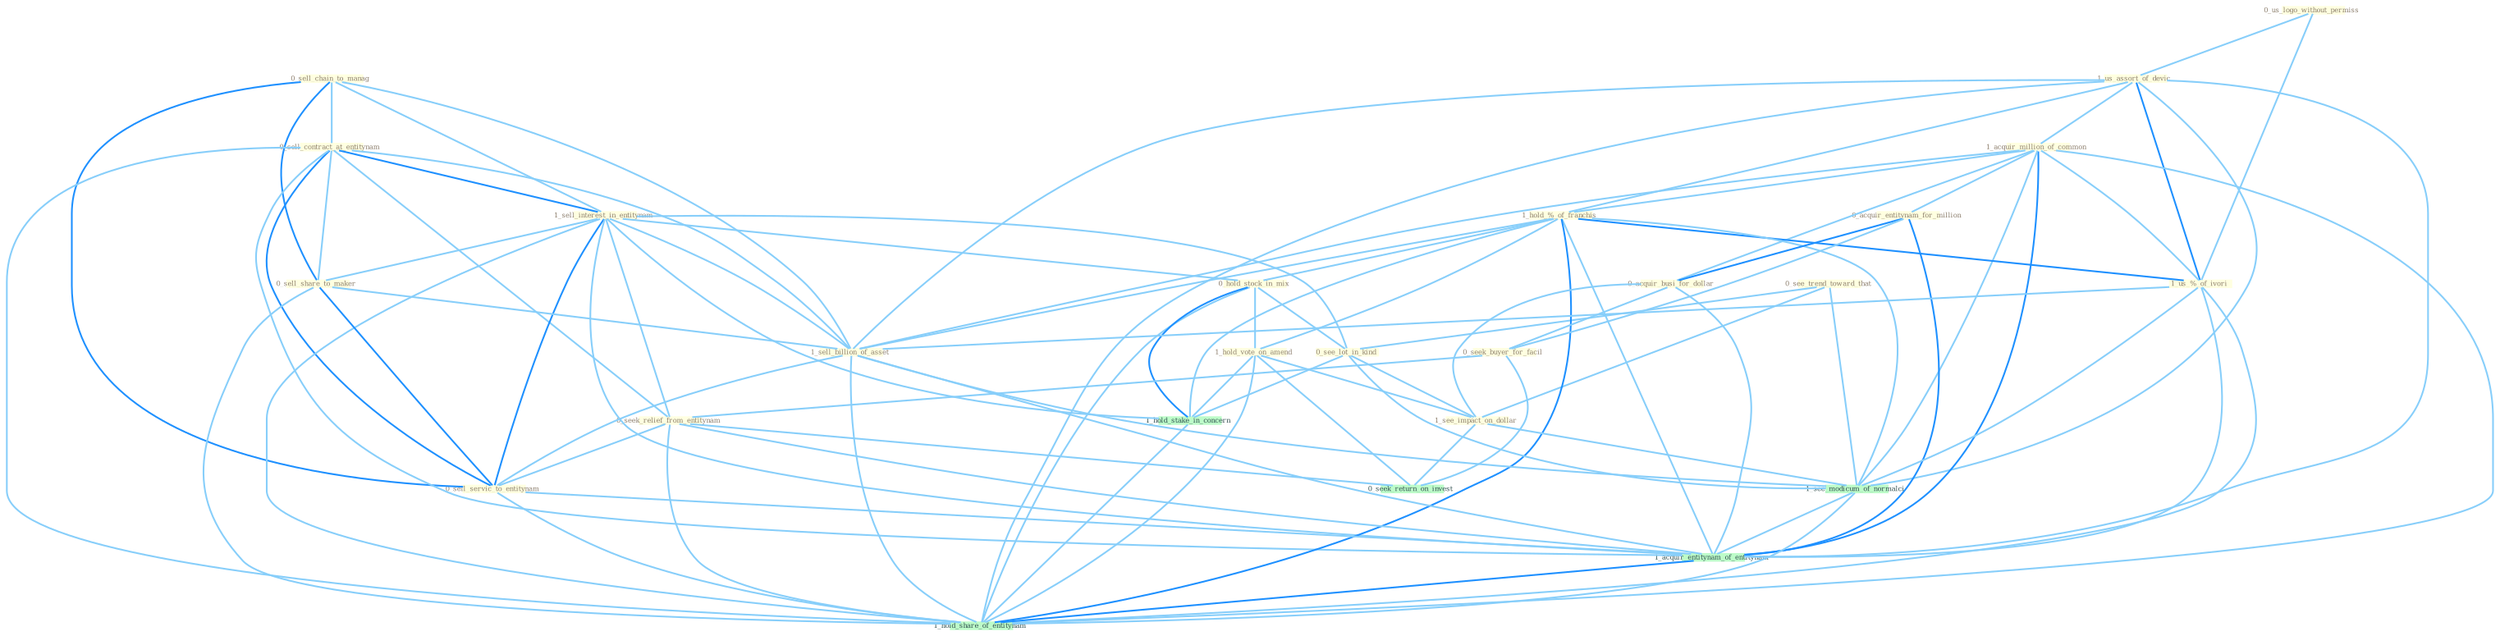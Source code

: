 Graph G{ 
    node
    [shape=polygon,style=filled,width=.5,height=.06,color="#BDFCC9",fixedsize=true,fontsize=4,
    fontcolor="#2f4f4f"];
    {node
    [color="#ffffe0", fontcolor="#8b7d6b"] "0_sell_chain_to_manag " "0_us_logo_without_permiss " "0_sell_contract_at_entitynam " "0_see_trend_toward_that " "1_us_assort_of_devic " "1_acquir_million_of_common " "1_sell_interest_in_entitynam " "1_hold_%_of_franchis " "0_hold_stock_in_mix " "0_acquir_entitynam_for_million " "1_us_%_of_ivori " "0_sell_share_to_maker " "1_hold_vote_on_amend " "0_acquir_busi_for_dollar " "0_seek_buyer_for_facil " "1_sell_billion_of_asset " "0_see_lot_in_kind " "0_seek_relief_from_entitynam " "1_see_impact_on_dollar " "0_sell_servic_to_entitynam "}
{node [color="#fff0f5", fontcolor="#b22222"]}
edge [color="#B0E2FF"];

	"0_sell_chain_to_manag " -- "0_sell_contract_at_entitynam " [w="1", color="#87cefa" ];
	"0_sell_chain_to_manag " -- "1_sell_interest_in_entitynam " [w="1", color="#87cefa" ];
	"0_sell_chain_to_manag " -- "0_sell_share_to_maker " [w="2", color="#1e90ff" , len=0.8];
	"0_sell_chain_to_manag " -- "1_sell_billion_of_asset " [w="1", color="#87cefa" ];
	"0_sell_chain_to_manag " -- "0_sell_servic_to_entitynam " [w="2", color="#1e90ff" , len=0.8];
	"0_us_logo_without_permiss " -- "1_us_assort_of_devic " [w="1", color="#87cefa" ];
	"0_us_logo_without_permiss " -- "1_us_%_of_ivori " [w="1", color="#87cefa" ];
	"0_sell_contract_at_entitynam " -- "1_sell_interest_in_entitynam " [w="2", color="#1e90ff" , len=0.8];
	"0_sell_contract_at_entitynam " -- "0_sell_share_to_maker " [w="1", color="#87cefa" ];
	"0_sell_contract_at_entitynam " -- "1_sell_billion_of_asset " [w="1", color="#87cefa" ];
	"0_sell_contract_at_entitynam " -- "0_seek_relief_from_entitynam " [w="1", color="#87cefa" ];
	"0_sell_contract_at_entitynam " -- "0_sell_servic_to_entitynam " [w="2", color="#1e90ff" , len=0.8];
	"0_sell_contract_at_entitynam " -- "1_acquir_entitynam_of_entitynam " [w="1", color="#87cefa" ];
	"0_sell_contract_at_entitynam " -- "1_hold_share_of_entitynam " [w="1", color="#87cefa" ];
	"0_see_trend_toward_that " -- "0_see_lot_in_kind " [w="1", color="#87cefa" ];
	"0_see_trend_toward_that " -- "1_see_impact_on_dollar " [w="1", color="#87cefa" ];
	"0_see_trend_toward_that " -- "1_see_modicum_of_normalci " [w="1", color="#87cefa" ];
	"1_us_assort_of_devic " -- "1_acquir_million_of_common " [w="1", color="#87cefa" ];
	"1_us_assort_of_devic " -- "1_hold_%_of_franchis " [w="1", color="#87cefa" ];
	"1_us_assort_of_devic " -- "1_us_%_of_ivori " [w="2", color="#1e90ff" , len=0.8];
	"1_us_assort_of_devic " -- "1_sell_billion_of_asset " [w="1", color="#87cefa" ];
	"1_us_assort_of_devic " -- "1_see_modicum_of_normalci " [w="1", color="#87cefa" ];
	"1_us_assort_of_devic " -- "1_acquir_entitynam_of_entitynam " [w="1", color="#87cefa" ];
	"1_us_assort_of_devic " -- "1_hold_share_of_entitynam " [w="1", color="#87cefa" ];
	"1_acquir_million_of_common " -- "1_hold_%_of_franchis " [w="1", color="#87cefa" ];
	"1_acquir_million_of_common " -- "0_acquir_entitynam_for_million " [w="1", color="#87cefa" ];
	"1_acquir_million_of_common " -- "1_us_%_of_ivori " [w="1", color="#87cefa" ];
	"1_acquir_million_of_common " -- "0_acquir_busi_for_dollar " [w="1", color="#87cefa" ];
	"1_acquir_million_of_common " -- "1_sell_billion_of_asset " [w="1", color="#87cefa" ];
	"1_acquir_million_of_common " -- "1_see_modicum_of_normalci " [w="1", color="#87cefa" ];
	"1_acquir_million_of_common " -- "1_acquir_entitynam_of_entitynam " [w="2", color="#1e90ff" , len=0.8];
	"1_acquir_million_of_common " -- "1_hold_share_of_entitynam " [w="1", color="#87cefa" ];
	"1_sell_interest_in_entitynam " -- "0_hold_stock_in_mix " [w="1", color="#87cefa" ];
	"1_sell_interest_in_entitynam " -- "0_sell_share_to_maker " [w="1", color="#87cefa" ];
	"1_sell_interest_in_entitynam " -- "1_sell_billion_of_asset " [w="1", color="#87cefa" ];
	"1_sell_interest_in_entitynam " -- "0_see_lot_in_kind " [w="1", color="#87cefa" ];
	"1_sell_interest_in_entitynam " -- "0_seek_relief_from_entitynam " [w="1", color="#87cefa" ];
	"1_sell_interest_in_entitynam " -- "0_sell_servic_to_entitynam " [w="2", color="#1e90ff" , len=0.8];
	"1_sell_interest_in_entitynam " -- "1_hold_stake_in_concern " [w="1", color="#87cefa" ];
	"1_sell_interest_in_entitynam " -- "1_acquir_entitynam_of_entitynam " [w="1", color="#87cefa" ];
	"1_sell_interest_in_entitynam " -- "1_hold_share_of_entitynam " [w="1", color="#87cefa" ];
	"1_hold_%_of_franchis " -- "0_hold_stock_in_mix " [w="1", color="#87cefa" ];
	"1_hold_%_of_franchis " -- "1_us_%_of_ivori " [w="2", color="#1e90ff" , len=0.8];
	"1_hold_%_of_franchis " -- "1_hold_vote_on_amend " [w="1", color="#87cefa" ];
	"1_hold_%_of_franchis " -- "1_sell_billion_of_asset " [w="1", color="#87cefa" ];
	"1_hold_%_of_franchis " -- "1_hold_stake_in_concern " [w="1", color="#87cefa" ];
	"1_hold_%_of_franchis " -- "1_see_modicum_of_normalci " [w="1", color="#87cefa" ];
	"1_hold_%_of_franchis " -- "1_acquir_entitynam_of_entitynam " [w="1", color="#87cefa" ];
	"1_hold_%_of_franchis " -- "1_hold_share_of_entitynam " [w="2", color="#1e90ff" , len=0.8];
	"0_hold_stock_in_mix " -- "1_hold_vote_on_amend " [w="1", color="#87cefa" ];
	"0_hold_stock_in_mix " -- "0_see_lot_in_kind " [w="1", color="#87cefa" ];
	"0_hold_stock_in_mix " -- "1_hold_stake_in_concern " [w="2", color="#1e90ff" , len=0.8];
	"0_hold_stock_in_mix " -- "1_hold_share_of_entitynam " [w="1", color="#87cefa" ];
	"0_acquir_entitynam_for_million " -- "0_acquir_busi_for_dollar " [w="2", color="#1e90ff" , len=0.8];
	"0_acquir_entitynam_for_million " -- "0_seek_buyer_for_facil " [w="1", color="#87cefa" ];
	"0_acquir_entitynam_for_million " -- "1_acquir_entitynam_of_entitynam " [w="2", color="#1e90ff" , len=0.8];
	"1_us_%_of_ivori " -- "1_sell_billion_of_asset " [w="1", color="#87cefa" ];
	"1_us_%_of_ivori " -- "1_see_modicum_of_normalci " [w="1", color="#87cefa" ];
	"1_us_%_of_ivori " -- "1_acquir_entitynam_of_entitynam " [w="1", color="#87cefa" ];
	"1_us_%_of_ivori " -- "1_hold_share_of_entitynam " [w="1", color="#87cefa" ];
	"0_sell_share_to_maker " -- "1_sell_billion_of_asset " [w="1", color="#87cefa" ];
	"0_sell_share_to_maker " -- "0_sell_servic_to_entitynam " [w="2", color="#1e90ff" , len=0.8];
	"0_sell_share_to_maker " -- "1_hold_share_of_entitynam " [w="1", color="#87cefa" ];
	"1_hold_vote_on_amend " -- "1_see_impact_on_dollar " [w="1", color="#87cefa" ];
	"1_hold_vote_on_amend " -- "1_hold_stake_in_concern " [w="1", color="#87cefa" ];
	"1_hold_vote_on_amend " -- "0_seek_return_on_invest " [w="1", color="#87cefa" ];
	"1_hold_vote_on_amend " -- "1_hold_share_of_entitynam " [w="1", color="#87cefa" ];
	"0_acquir_busi_for_dollar " -- "0_seek_buyer_for_facil " [w="1", color="#87cefa" ];
	"0_acquir_busi_for_dollar " -- "1_see_impact_on_dollar " [w="1", color="#87cefa" ];
	"0_acquir_busi_for_dollar " -- "1_acquir_entitynam_of_entitynam " [w="1", color="#87cefa" ];
	"0_seek_buyer_for_facil " -- "0_seek_relief_from_entitynam " [w="1", color="#87cefa" ];
	"0_seek_buyer_for_facil " -- "0_seek_return_on_invest " [w="1", color="#87cefa" ];
	"1_sell_billion_of_asset " -- "0_sell_servic_to_entitynam " [w="1", color="#87cefa" ];
	"1_sell_billion_of_asset " -- "1_see_modicum_of_normalci " [w="1", color="#87cefa" ];
	"1_sell_billion_of_asset " -- "1_acquir_entitynam_of_entitynam " [w="1", color="#87cefa" ];
	"1_sell_billion_of_asset " -- "1_hold_share_of_entitynam " [w="1", color="#87cefa" ];
	"0_see_lot_in_kind " -- "1_see_impact_on_dollar " [w="1", color="#87cefa" ];
	"0_see_lot_in_kind " -- "1_hold_stake_in_concern " [w="1", color="#87cefa" ];
	"0_see_lot_in_kind " -- "1_see_modicum_of_normalci " [w="1", color="#87cefa" ];
	"0_seek_relief_from_entitynam " -- "0_sell_servic_to_entitynam " [w="1", color="#87cefa" ];
	"0_seek_relief_from_entitynam " -- "0_seek_return_on_invest " [w="1", color="#87cefa" ];
	"0_seek_relief_from_entitynam " -- "1_acquir_entitynam_of_entitynam " [w="1", color="#87cefa" ];
	"0_seek_relief_from_entitynam " -- "1_hold_share_of_entitynam " [w="1", color="#87cefa" ];
	"1_see_impact_on_dollar " -- "0_seek_return_on_invest " [w="1", color="#87cefa" ];
	"1_see_impact_on_dollar " -- "1_see_modicum_of_normalci " [w="1", color="#87cefa" ];
	"0_sell_servic_to_entitynam " -- "1_acquir_entitynam_of_entitynam " [w="1", color="#87cefa" ];
	"0_sell_servic_to_entitynam " -- "1_hold_share_of_entitynam " [w="1", color="#87cefa" ];
	"1_hold_stake_in_concern " -- "1_hold_share_of_entitynam " [w="1", color="#87cefa" ];
	"1_see_modicum_of_normalci " -- "1_acquir_entitynam_of_entitynam " [w="1", color="#87cefa" ];
	"1_see_modicum_of_normalci " -- "1_hold_share_of_entitynam " [w="1", color="#87cefa" ];
	"1_acquir_entitynam_of_entitynam " -- "1_hold_share_of_entitynam " [w="2", color="#1e90ff" , len=0.8];
}
